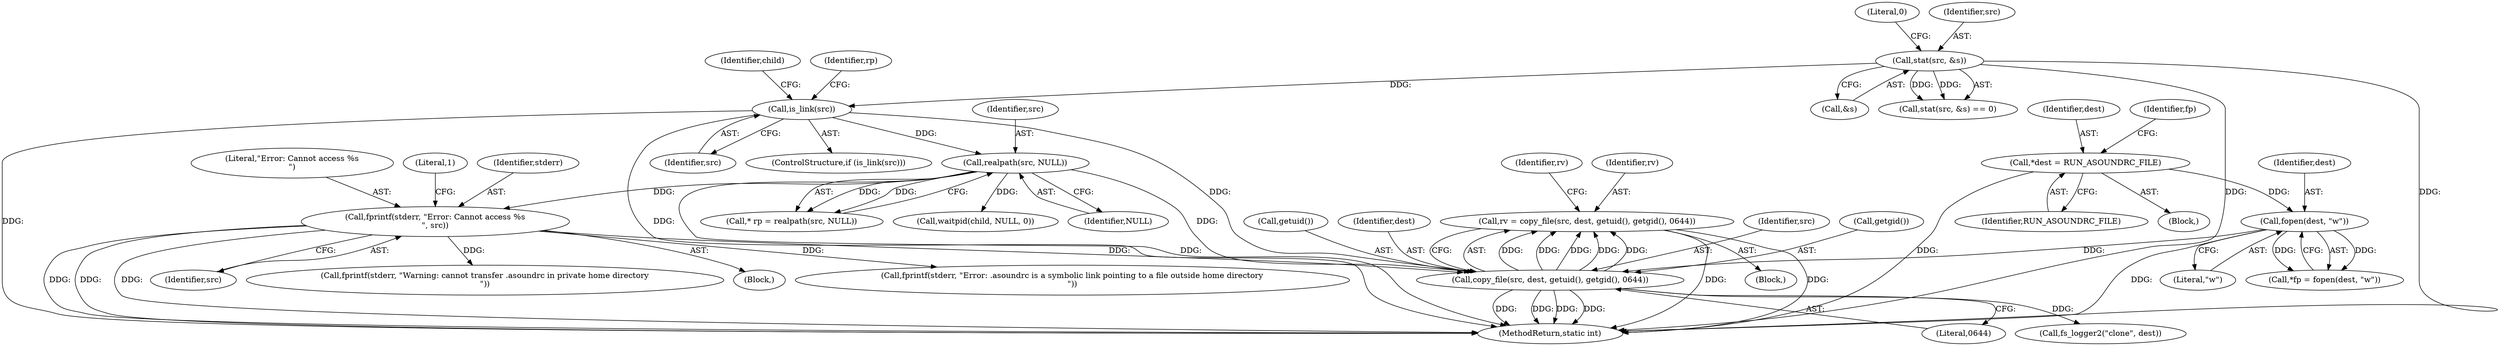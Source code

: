digraph "1_firejail_b8a4ff9775318ca5e679183884a6a63f3da8f863_2@del" {
"1000210" [label="(Call,rv = copy_file(src, dest, getuid(), getgid(), 0644))"];
"1000212" [label="(Call,copy_file(src, dest, getuid(), getgid(), 0644))"];
"1000166" [label="(Call,fprintf(stderr, \"Error: Cannot access %s\n\", src))"];
"1000159" [label="(Call,realpath(src, NULL))"];
"1000153" [label="(Call,is_link(src))"];
"1000146" [label="(Call,stat(src, &s))"];
"1000114" [label="(Call,fopen(dest, \"w\"))"];
"1000108" [label="(Call,*dest = RUN_ASOUNDRC_FILE)"];
"1000215" [label="(Call,getuid())"];
"1000160" [label="(Identifier,src)"];
"1000167" [label="(Identifier,stderr)"];
"1000154" [label="(Identifier,src)"];
"1000206" [label="(Block,)"];
"1000214" [label="(Identifier,dest)"];
"1000168" [label="(Literal,\"Error: Cannot access %s\n\")"];
"1000145" [label="(Call,stat(src, &s) == 0)"];
"1000185" [label="(Call,fprintf(stderr, \"Error: .asoundrc is a symbolic link pointing to a file outside home directory\n\"))"];
"1000116" [label="(Literal,\"w\")"];
"1000211" [label="(Identifier,rv)"];
"1000219" [label="(Identifier,rv)"];
"1000150" [label="(Literal,0)"];
"1000210" [label="(Call,rv = copy_file(src, dest, getuid(), getgid(), 0644))"];
"1000113" [label="(Identifier,fp)"];
"1000110" [label="(Identifier,RUN_ASOUNDRC_FILE)"];
"1000112" [label="(Call,*fp = fopen(dest, \"w\"))"];
"1000194" [label="(Identifier,child)"];
"1000161" [label="(Identifier,NULL)"];
"1000158" [label="(Identifier,rp)"];
"1000152" [label="(ControlStructure,if (is_link(src)))"];
"1000213" [label="(Identifier,src)"];
"1000238" [label="(MethodReturn,static int)"];
"1000157" [label="(Call,* rp = realpath(src, NULL))"];
"1000230" [label="(Call,waitpid(child, NULL, 0))"];
"1000114" [label="(Call,fopen(dest, \"w\"))"];
"1000159" [label="(Call,realpath(src, NULL))"];
"1000169" [label="(Identifier,src)"];
"1000171" [label="(Literal,1)"];
"1000146" [label="(Call,stat(src, &s))"];
"1000147" [label="(Identifier,src)"];
"1000225" [label="(Call,fs_logger2(\"clone\", dest))"];
"1000220" [label="(Call,fprintf(stderr, \"Warning: cannot transfer .asoundrc in private home directory\n\"))"];
"1000148" [label="(Call,&s)"];
"1000108" [label="(Call,*dest = RUN_ASOUNDRC_FILE)"];
"1000217" [label="(Literal,0644)"];
"1000166" [label="(Call,fprintf(stderr, \"Error: Cannot access %s\n\", src))"];
"1000115" [label="(Identifier,dest)"];
"1000109" [label="(Identifier,dest)"];
"1000104" [label="(Block,)"];
"1000212" [label="(Call,copy_file(src, dest, getuid(), getgid(), 0644))"];
"1000216" [label="(Call,getgid())"];
"1000153" [label="(Call,is_link(src))"];
"1000165" [label="(Block,)"];
"1000210" -> "1000206"  [label="AST: "];
"1000210" -> "1000212"  [label="CFG: "];
"1000211" -> "1000210"  [label="AST: "];
"1000212" -> "1000210"  [label="AST: "];
"1000219" -> "1000210"  [label="CFG: "];
"1000210" -> "1000238"  [label="DDG: "];
"1000210" -> "1000238"  [label="DDG: "];
"1000212" -> "1000210"  [label="DDG: "];
"1000212" -> "1000210"  [label="DDG: "];
"1000212" -> "1000210"  [label="DDG: "];
"1000212" -> "1000210"  [label="DDG: "];
"1000212" -> "1000210"  [label="DDG: "];
"1000212" -> "1000217"  [label="CFG: "];
"1000213" -> "1000212"  [label="AST: "];
"1000214" -> "1000212"  [label="AST: "];
"1000215" -> "1000212"  [label="AST: "];
"1000216" -> "1000212"  [label="AST: "];
"1000217" -> "1000212"  [label="AST: "];
"1000212" -> "1000238"  [label="DDG: "];
"1000212" -> "1000238"  [label="DDG: "];
"1000212" -> "1000238"  [label="DDG: "];
"1000212" -> "1000238"  [label="DDG: "];
"1000166" -> "1000212"  [label="DDG: "];
"1000159" -> "1000212"  [label="DDG: "];
"1000153" -> "1000212"  [label="DDG: "];
"1000114" -> "1000212"  [label="DDG: "];
"1000212" -> "1000225"  [label="DDG: "];
"1000166" -> "1000165"  [label="AST: "];
"1000166" -> "1000169"  [label="CFG: "];
"1000167" -> "1000166"  [label="AST: "];
"1000168" -> "1000166"  [label="AST: "];
"1000169" -> "1000166"  [label="AST: "];
"1000171" -> "1000166"  [label="CFG: "];
"1000166" -> "1000238"  [label="DDG: "];
"1000166" -> "1000238"  [label="DDG: "];
"1000166" -> "1000238"  [label="DDG: "];
"1000159" -> "1000166"  [label="DDG: "];
"1000166" -> "1000185"  [label="DDG: "];
"1000166" -> "1000220"  [label="DDG: "];
"1000159" -> "1000157"  [label="AST: "];
"1000159" -> "1000161"  [label="CFG: "];
"1000160" -> "1000159"  [label="AST: "];
"1000161" -> "1000159"  [label="AST: "];
"1000157" -> "1000159"  [label="CFG: "];
"1000159" -> "1000238"  [label="DDG: "];
"1000159" -> "1000157"  [label="DDG: "];
"1000159" -> "1000157"  [label="DDG: "];
"1000153" -> "1000159"  [label="DDG: "];
"1000159" -> "1000230"  [label="DDG: "];
"1000153" -> "1000152"  [label="AST: "];
"1000153" -> "1000154"  [label="CFG: "];
"1000154" -> "1000153"  [label="AST: "];
"1000158" -> "1000153"  [label="CFG: "];
"1000194" -> "1000153"  [label="CFG: "];
"1000153" -> "1000238"  [label="DDG: "];
"1000153" -> "1000238"  [label="DDG: "];
"1000146" -> "1000153"  [label="DDG: "];
"1000146" -> "1000145"  [label="AST: "];
"1000146" -> "1000148"  [label="CFG: "];
"1000147" -> "1000146"  [label="AST: "];
"1000148" -> "1000146"  [label="AST: "];
"1000150" -> "1000146"  [label="CFG: "];
"1000146" -> "1000238"  [label="DDG: "];
"1000146" -> "1000238"  [label="DDG: "];
"1000146" -> "1000145"  [label="DDG: "];
"1000146" -> "1000145"  [label="DDG: "];
"1000114" -> "1000112"  [label="AST: "];
"1000114" -> "1000116"  [label="CFG: "];
"1000115" -> "1000114"  [label="AST: "];
"1000116" -> "1000114"  [label="AST: "];
"1000112" -> "1000114"  [label="CFG: "];
"1000114" -> "1000238"  [label="DDG: "];
"1000114" -> "1000112"  [label="DDG: "];
"1000114" -> "1000112"  [label="DDG: "];
"1000108" -> "1000114"  [label="DDG: "];
"1000108" -> "1000104"  [label="AST: "];
"1000108" -> "1000110"  [label="CFG: "];
"1000109" -> "1000108"  [label="AST: "];
"1000110" -> "1000108"  [label="AST: "];
"1000113" -> "1000108"  [label="CFG: "];
"1000108" -> "1000238"  [label="DDG: "];
}
